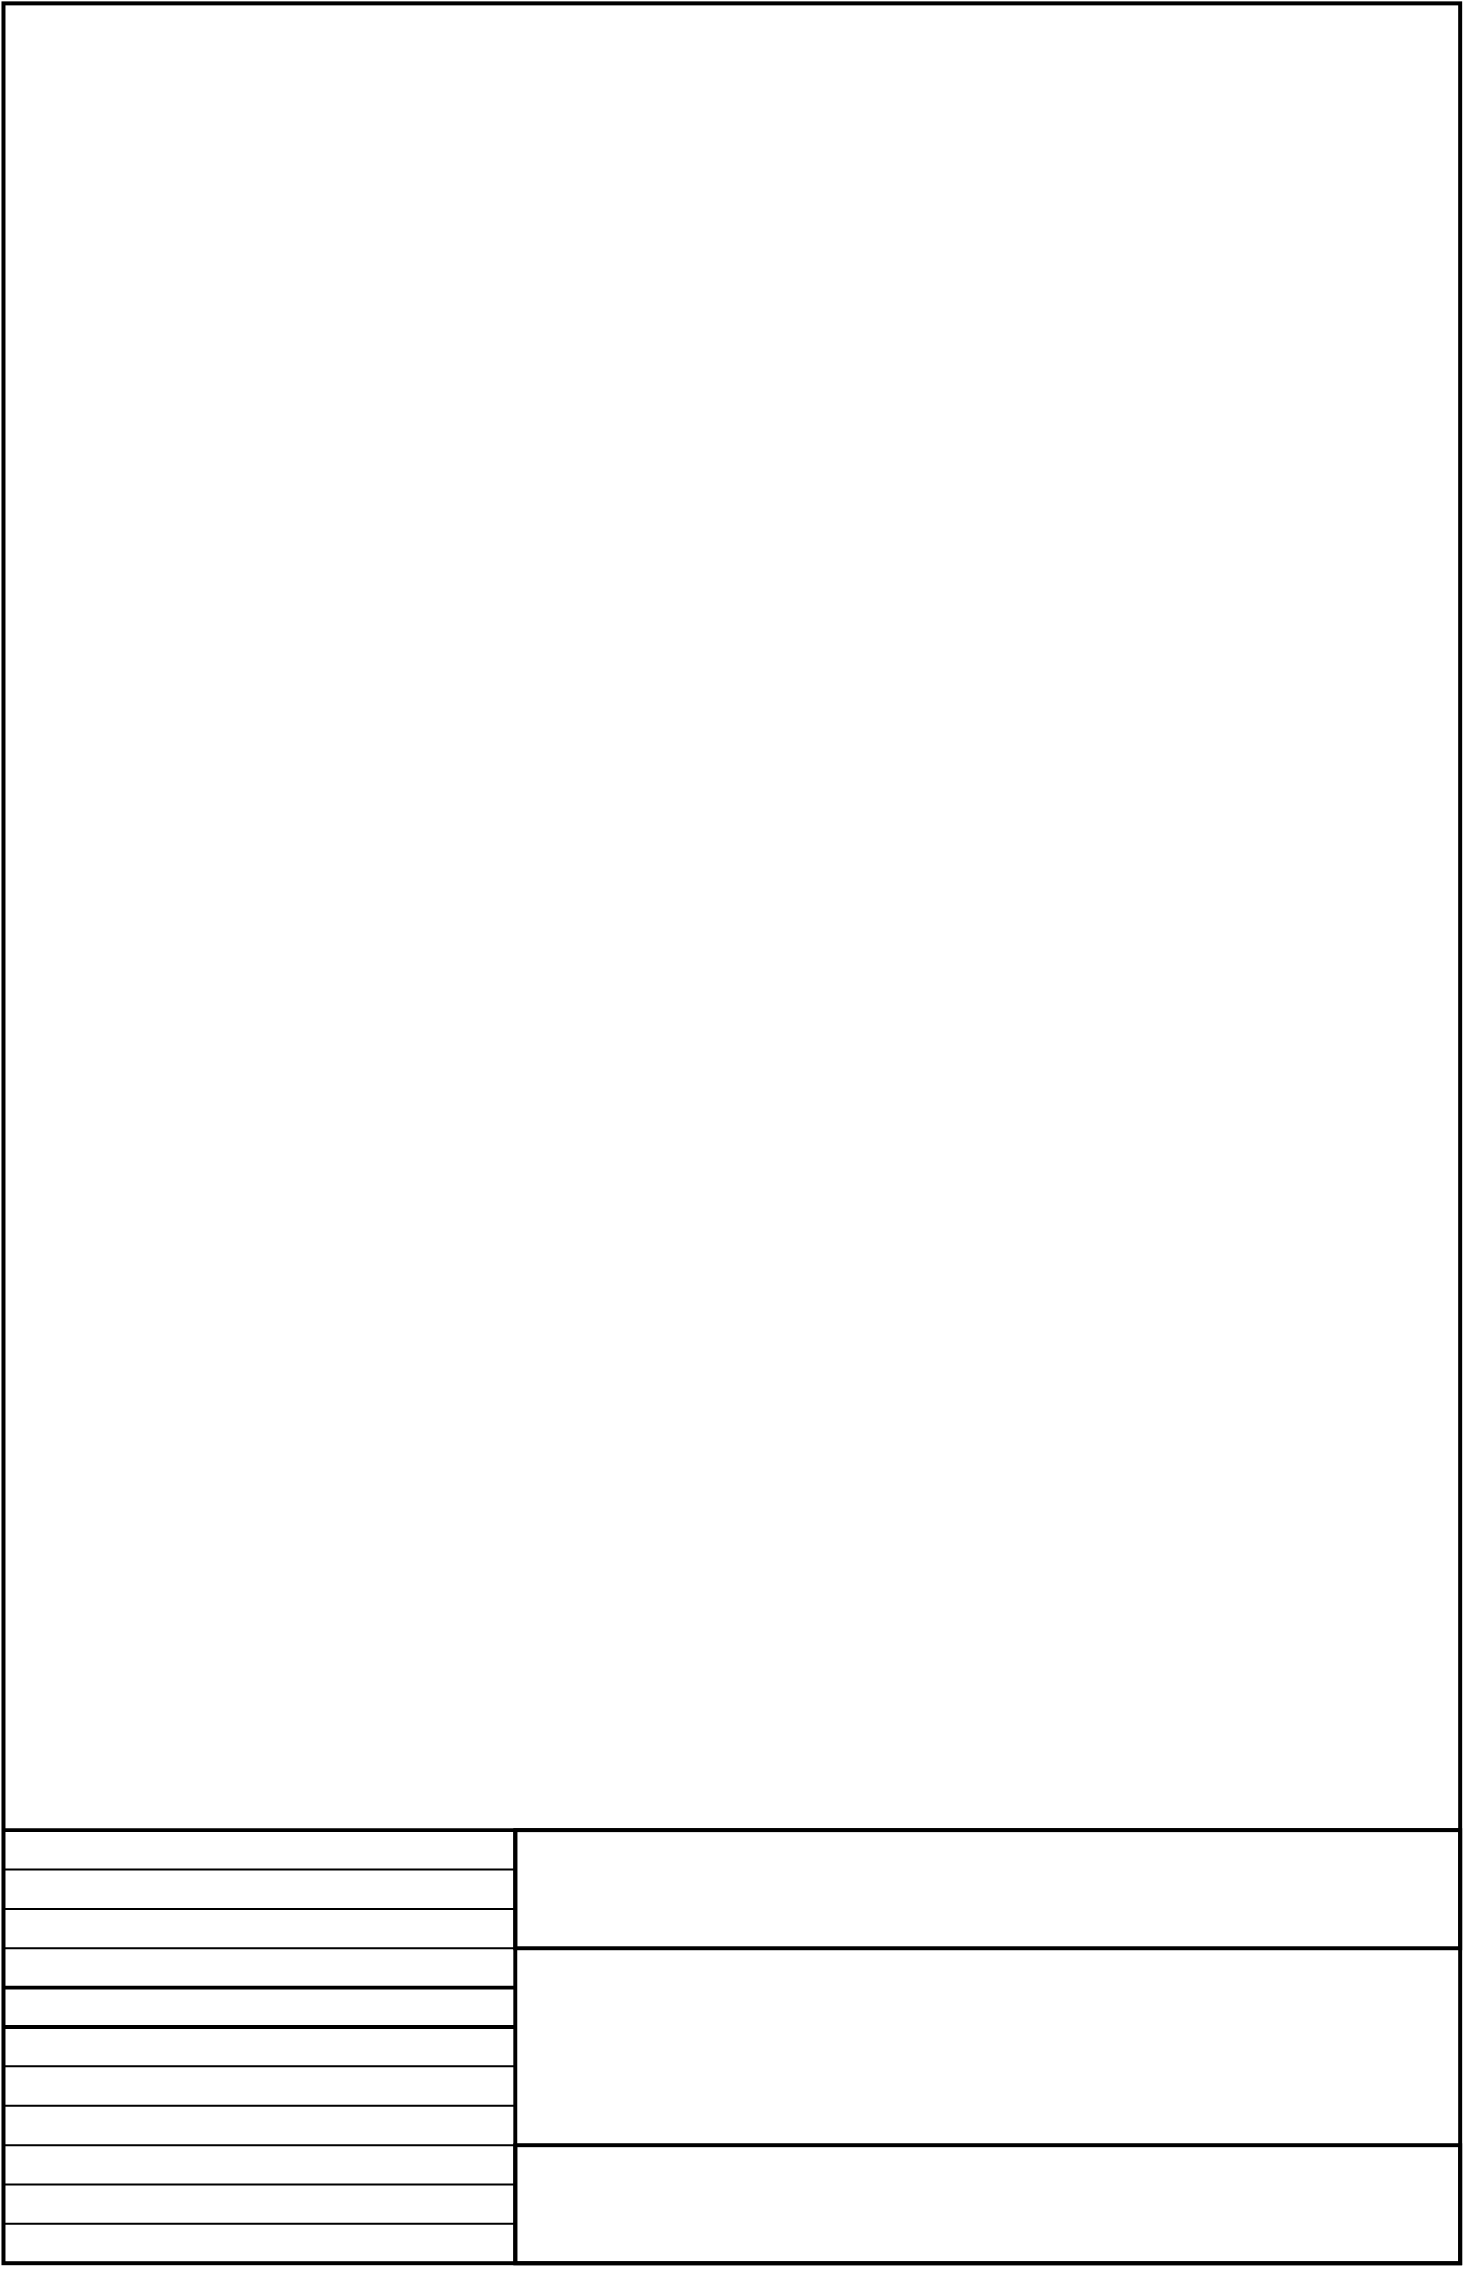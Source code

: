 <mxfile version="26.0.15">
  <diagram name="Страница — 1" id="RtcNj7bt_Np1O5CywCwZ">
    <mxGraphModel dx="478" dy="256" grid="1" gridSize="3.937" guides="1" tooltips="1" connect="1" arrows="1" fold="1" page="1" pageScale="1" pageWidth="827" pageHeight="1169" math="0" shadow="0">
      <root>
        <mxCell id="0" />
        <mxCell id="1" parent="0" />
        <mxCell id="KSh6KJUN78Y9kG90A8SH-1" value="" style="rounded=0;whiteSpace=wrap;html=1;fillColor=none;strokeWidth=2;" vertex="1" parent="1">
          <mxGeometry x="78.74" y="19.685" width="728.345" height="1129.919" as="geometry" />
        </mxCell>
        <mxCell id="KSh6KJUN78Y9kG90A8SH-2" value="" style="endArrow=none;html=1;rounded=0;strokeWidth=1.968;endSize=5.905;" edge="1" parent="1">
          <mxGeometry width="50" height="50" relative="1" as="geometry">
            <mxPoint x="78.74" y="933.069" as="sourcePoint" />
            <mxPoint x="807.085" y="933.069" as="targetPoint" />
          </mxGeometry>
        </mxCell>
        <mxCell id="KSh6KJUN78Y9kG90A8SH-3" value="" style="endArrow=none;html=1;rounded=0;strokeWidth=1.968;" edge="1" parent="1">
          <mxGeometry width="50" height="50" relative="1" as="geometry">
            <mxPoint x="334.645" y="933.069" as="sourcePoint" />
            <mxPoint x="334.645" y="1149.604" as="targetPoint" />
          </mxGeometry>
        </mxCell>
        <mxCell id="KSh6KJUN78Y9kG90A8SH-4" value="" style="rounded=0;whiteSpace=wrap;html=1;strokeWidth=1.968;fillColor=none;" vertex="1" parent="1">
          <mxGeometry x="334.65" y="933.07" width="472.44" height="59.055" as="geometry" />
        </mxCell>
        <mxCell id="KSh6KJUN78Y9kG90A8SH-5" value="" style="rounded=0;whiteSpace=wrap;html=1;fillColor=none;strokeWidth=1.968;" vertex="1" parent="1">
          <mxGeometry x="334.65" y="1090.6" width="472.44" height="59.055" as="geometry" />
        </mxCell>
        <mxCell id="KSh6KJUN78Y9kG90A8SH-6" value="" style="endArrow=none;html=1;rounded=0;" edge="1" parent="1">
          <mxGeometry width="50" height="50" relative="1" as="geometry">
            <mxPoint x="78.74" y="952.754" as="sourcePoint" />
            <mxPoint x="334.645" y="952.754" as="targetPoint" />
          </mxGeometry>
        </mxCell>
        <mxCell id="KSh6KJUN78Y9kG90A8SH-7" value="" style="endArrow=none;html=1;rounded=0;" edge="1" parent="1">
          <mxGeometry width="50" height="50" relative="1" as="geometry">
            <mxPoint x="78.74" y="972.439" as="sourcePoint" />
            <mxPoint x="334.645" y="972.439" as="targetPoint" />
          </mxGeometry>
        </mxCell>
        <mxCell id="KSh6KJUN78Y9kG90A8SH-8" value="" style="endArrow=none;html=1;rounded=0;" edge="1" parent="1">
          <mxGeometry width="50" height="50" relative="1" as="geometry">
            <mxPoint x="78.74" y="992.129" as="sourcePoint" />
            <mxPoint x="334.645" y="992.129" as="targetPoint" />
          </mxGeometry>
        </mxCell>
        <mxCell id="KSh6KJUN78Y9kG90A8SH-9" value="" style="endArrow=none;html=1;rounded=0;strokeWidth=1.968;endSize=5.905;" edge="1" parent="1">
          <mxGeometry width="50" height="50" relative="1" as="geometry">
            <mxPoint x="78.74" y="1011.809" as="sourcePoint" />
            <mxPoint x="334.645" y="1011.809" as="targetPoint" />
          </mxGeometry>
        </mxCell>
        <mxCell id="KSh6KJUN78Y9kG90A8SH-10" value="" style="endArrow=none;html=1;rounded=0;strokeWidth=1.968;endSize=5.905;" edge="1" parent="1">
          <mxGeometry width="50" height="50" relative="1" as="geometry">
            <mxPoint x="78.74" y="1031.489" as="sourcePoint" />
            <mxPoint x="334.645" y="1031.489" as="targetPoint" />
          </mxGeometry>
        </mxCell>
        <mxCell id="KSh6KJUN78Y9kG90A8SH-11" value="" style="endArrow=none;html=1;rounded=0;" edge="1" parent="1">
          <mxGeometry width="50" height="50" relative="1" as="geometry">
            <mxPoint x="78.74" y="1051.179" as="sourcePoint" />
            <mxPoint x="334.645" y="1051.179" as="targetPoint" />
          </mxGeometry>
        </mxCell>
        <mxCell id="KSh6KJUN78Y9kG90A8SH-12" value="" style="endArrow=none;html=1;rounded=0;" edge="1" parent="1">
          <mxGeometry width="50" height="50" relative="1" as="geometry">
            <mxPoint x="78.74" y="1070.859" as="sourcePoint" />
            <mxPoint x="334.645" y="1070.859" as="targetPoint" />
          </mxGeometry>
        </mxCell>
        <mxCell id="KSh6KJUN78Y9kG90A8SH-13" value="" style="endArrow=none;html=1;rounded=0;" edge="1" parent="1">
          <mxGeometry width="50" height="50" relative="1" as="geometry">
            <mxPoint x="78.74" y="1090.599" as="sourcePoint" />
            <mxPoint x="334.645" y="1090.599" as="targetPoint" />
          </mxGeometry>
        </mxCell>
        <mxCell id="KSh6KJUN78Y9kG90A8SH-14" value="" style="endArrow=none;html=1;rounded=0;" edge="1" parent="1">
          <mxGeometry width="50" height="50" relative="1" as="geometry">
            <mxPoint x="78.74" y="1110.229" as="sourcePoint" />
            <mxPoint x="334.645" y="1110.229" as="targetPoint" />
          </mxGeometry>
        </mxCell>
        <mxCell id="KSh6KJUN78Y9kG90A8SH-15" value="" style="endArrow=none;html=1;rounded=0;" edge="1" parent="1">
          <mxGeometry width="50" height="50" relative="1" as="geometry">
            <mxPoint x="78.74" y="1129.919" as="sourcePoint" />
            <mxPoint x="334.645" y="1129.919" as="targetPoint" />
          </mxGeometry>
        </mxCell>
      </root>
    </mxGraphModel>
  </diagram>
</mxfile>
